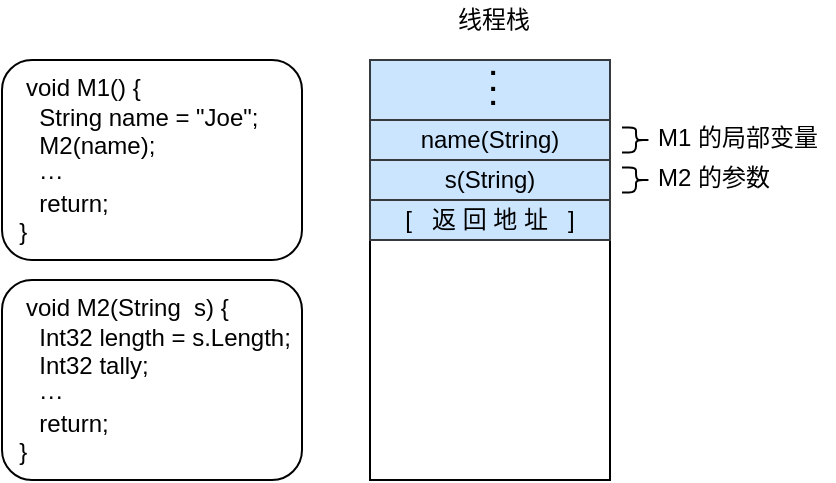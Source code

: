 <mxfile version="13.9.9" type="device"><diagram id="3sIrKQ_3ahBjzPSO3IdN" name="第 1 页"><mxGraphModel dx="1106" dy="972" grid="1" gridSize="10" guides="1" tooltips="1" connect="1" arrows="1" fold="1" page="1" pageScale="1" pageWidth="827" pageHeight="1169" math="0" shadow="0"><root><mxCell id="0"/><mxCell id="1" parent="0"/><mxCell id="LmaClqcKXh4uOAZRhOvr-14" value="&amp;nbsp; &amp;nbsp;void M1() {&lt;br&gt;&amp;nbsp; &amp;nbsp; &amp;nbsp;String name = &quot;Joe&quot;;&lt;br&gt;&amp;nbsp; &amp;nbsp; &amp;nbsp;M2(name);&lt;br&gt;&amp;nbsp; &amp;nbsp; &amp;nbsp;···&lt;br&gt;&amp;nbsp; &amp;nbsp; &amp;nbsp;return;&lt;br&gt;&amp;nbsp; }" style="rounded=1;whiteSpace=wrap;html=1;align=left;verticalAlign=middle;" vertex="1" parent="1"><mxGeometry x="110" y="270" width="150" height="100" as="geometry"/></mxCell><mxCell id="LmaClqcKXh4uOAZRhOvr-15" value="" style="rounded=0;whiteSpace=wrap;html=1;" vertex="1" parent="1"><mxGeometry x="294" y="270" width="120" height="210" as="geometry"/></mxCell><mxCell id="LmaClqcKXh4uOAZRhOvr-16" value="线程栈" style="text;html=1;strokeColor=none;fillColor=none;align=center;verticalAlign=middle;whiteSpace=wrap;rounded=0;" vertex="1" parent="1"><mxGeometry x="336" y="240" width="40" height="20" as="geometry"/></mxCell><mxCell id="LmaClqcKXh4uOAZRhOvr-17" value="" style="shape=curlyBracket;whiteSpace=wrap;html=1;rounded=1;rotation=-180;" vertex="1" parent="1"><mxGeometry x="420" y="303.75" width="14" height="12.5" as="geometry"/></mxCell><mxCell id="LmaClqcKXh4uOAZRhOvr-18" value="M1 的局部变量" style="text;html=1;strokeColor=none;fillColor=none;align=left;verticalAlign=middle;whiteSpace=wrap;rounded=0;" vertex="1" parent="1"><mxGeometry x="436" y="299" width="90" height="20" as="geometry"/></mxCell><mxCell id="LmaClqcKXh4uOAZRhOvr-19" value="" style="rounded=0;whiteSpace=wrap;html=1;fillColor=#cce5ff;strokeColor=#36393d;" vertex="1" parent="1"><mxGeometry x="294" y="270" width="120" height="30" as="geometry"/></mxCell><mxCell id="LmaClqcKXh4uOAZRhOvr-20" value="" style="group" vertex="1" connectable="0" parent="1"><mxGeometry x="336" y="266" width="40" height="37" as="geometry"/></mxCell><mxCell id="LmaClqcKXh4uOAZRhOvr-21" value="&lt;b&gt;&lt;font style=&quot;font-size: 14px&quot;&gt;·&lt;/font&gt;&lt;/b&gt;" style="text;html=1;strokeColor=none;fillColor=none;align=center;verticalAlign=middle;whiteSpace=wrap;rounded=0;" vertex="1" parent="LmaClqcKXh4uOAZRhOvr-20"><mxGeometry width="40" height="20" as="geometry"/></mxCell><mxCell id="LmaClqcKXh4uOAZRhOvr-22" value="&lt;b&gt;&lt;font style=&quot;font-size: 14px&quot;&gt;·&lt;/font&gt;&lt;/b&gt;" style="text;html=1;strokeColor=none;fillColor=none;align=center;verticalAlign=middle;whiteSpace=wrap;rounded=0;" vertex="1" parent="LmaClqcKXh4uOAZRhOvr-20"><mxGeometry y="8" width="40" height="20" as="geometry"/></mxCell><mxCell id="LmaClqcKXh4uOAZRhOvr-23" value="&lt;b&gt;&lt;font style=&quot;font-size: 14px&quot;&gt;·&lt;/font&gt;&lt;/b&gt;" style="text;html=1;strokeColor=none;fillColor=none;align=center;verticalAlign=middle;whiteSpace=wrap;rounded=0;" vertex="1" parent="LmaClqcKXh4uOAZRhOvr-20"><mxGeometry y="15" width="40" height="20" as="geometry"/></mxCell><mxCell id="LmaClqcKXh4uOAZRhOvr-24" value="name(String)" style="rounded=0;whiteSpace=wrap;html=1;fillColor=#cce5ff;strokeColor=#36393d;" vertex="1" parent="1"><mxGeometry x="294" y="300" width="120" height="20" as="geometry"/></mxCell><mxCell id="LmaClqcKXh4uOAZRhOvr-25" value="&amp;nbsp; &amp;nbsp;void M2(String&amp;nbsp; s) {&lt;br&gt;&amp;nbsp; &amp;nbsp; &amp;nbsp;Int32 length = s.Length;&lt;br&gt;&amp;nbsp; &amp;nbsp; &amp;nbsp;Int32 tally;&lt;br&gt;&amp;nbsp; &amp;nbsp; &amp;nbsp;···&lt;br&gt;&amp;nbsp; &amp;nbsp; &amp;nbsp;return;&lt;br&gt;&amp;nbsp; }" style="rounded=1;whiteSpace=wrap;html=1;align=left;verticalAlign=middle;" vertex="1" parent="1"><mxGeometry x="110" y="380" width="150" height="100" as="geometry"/></mxCell><mxCell id="LmaClqcKXh4uOAZRhOvr-26" value="s(String)" style="rounded=0;whiteSpace=wrap;html=1;fillColor=#cce5ff;strokeColor=#36393d;" vertex="1" parent="1"><mxGeometry x="294" y="320" width="120" height="20" as="geometry"/></mxCell><mxCell id="LmaClqcKXh4uOAZRhOvr-27" value="" style="shape=curlyBracket;whiteSpace=wrap;html=1;rounded=1;rotation=-180;" vertex="1" parent="1"><mxGeometry x="420" y="323.75" width="14" height="12.5" as="geometry"/></mxCell><mxCell id="LmaClqcKXh4uOAZRhOvr-28" value="M2 的参数" style="text;html=1;strokeColor=none;fillColor=none;align=left;verticalAlign=middle;whiteSpace=wrap;rounded=0;" vertex="1" parent="1"><mxGeometry x="436" y="319" width="90" height="20" as="geometry"/></mxCell><mxCell id="LmaClqcKXh4uOAZRhOvr-29" value="[&amp;nbsp; &amp;nbsp;返 回 地 址&amp;nbsp; &amp;nbsp;]" style="rounded=0;whiteSpace=wrap;html=1;fillColor=#cce5ff;strokeColor=#36393d;" vertex="1" parent="1"><mxGeometry x="294" y="340" width="120" height="20" as="geometry"/></mxCell></root></mxGraphModel></diagram></mxfile>